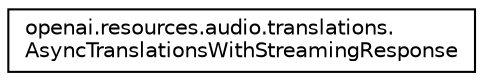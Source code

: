 digraph "Graphical Class Hierarchy"
{
 // LATEX_PDF_SIZE
  edge [fontname="Helvetica",fontsize="10",labelfontname="Helvetica",labelfontsize="10"];
  node [fontname="Helvetica",fontsize="10",shape=record];
  rankdir="LR";
  Node0 [label="openai.resources.audio.translations.\lAsyncTranslationsWithStreamingResponse",height=0.2,width=0.4,color="black", fillcolor="white", style="filled",URL="$classopenai_1_1resources_1_1audio_1_1translations_1_1AsyncTranslationsWithStreamingResponse.html",tooltip=" "];
}
